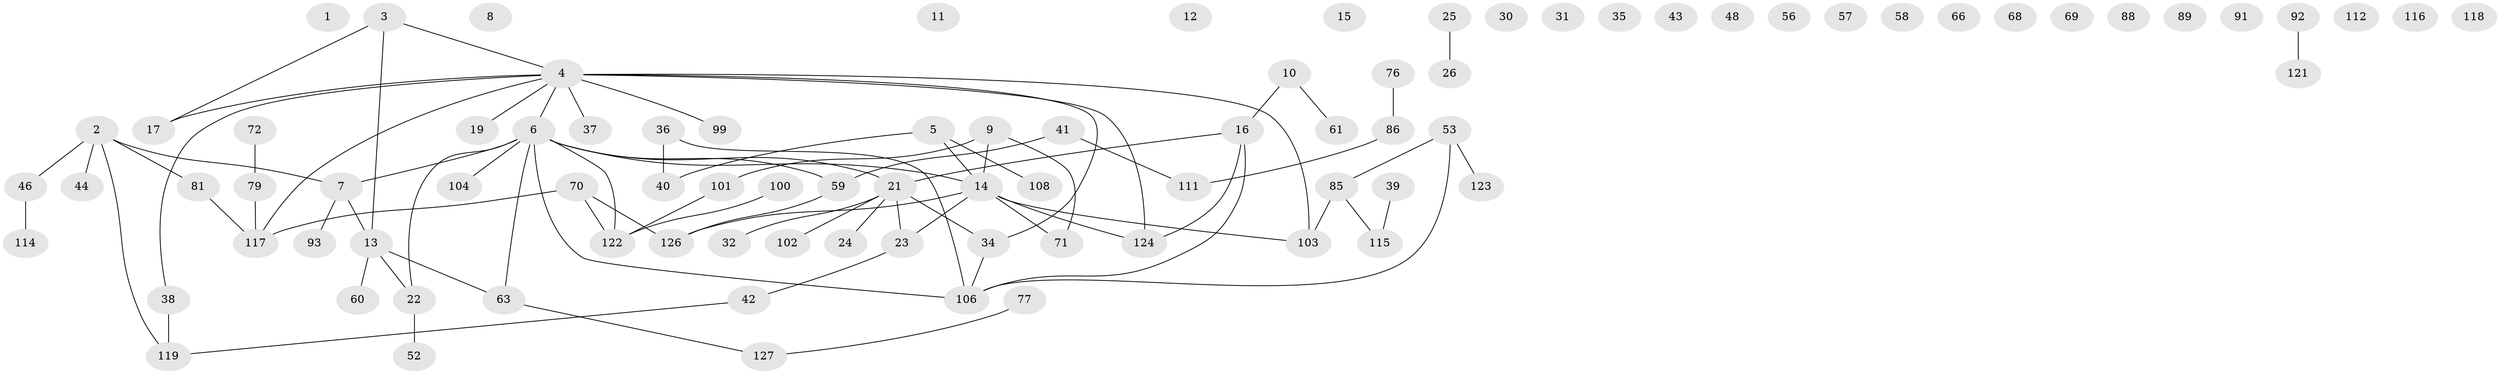 // original degree distribution, {0: 0.1732283464566929, 3: 0.1732283464566929, 2: 0.2283464566929134, 4: 0.12598425196850394, 1: 0.2440944881889764, 5: 0.05511811023622047}
// Generated by graph-tools (version 1.1) at 2025/16/03/04/25 18:16:26]
// undirected, 88 vertices, 84 edges
graph export_dot {
graph [start="1"]
  node [color=gray90,style=filled];
  1;
  2 [super="+50+95+96"];
  3 [super="+20+28"];
  4 [super="+54+80+120+125"];
  5 [super="+27"];
  6 [super="+83+94+105"];
  7 [super="+29+73+82"];
  8;
  9 [super="+65+67"];
  10 [super="+75"];
  11;
  12;
  13 [super="+64+110"];
  14 [super="+18+51+87"];
  15;
  16 [super="+98"];
  17;
  19 [super="+74"];
  21 [super="+33+84+109"];
  22 [super="+55+113"];
  23 [super="+49+62"];
  24;
  25 [super="+78"];
  26 [super="+90"];
  30;
  31;
  32;
  34 [super="+47+107"];
  35;
  36 [super="+97"];
  37 [super="+45"];
  38;
  39;
  40;
  41;
  42;
  43;
  44;
  46;
  48;
  52;
  53;
  56;
  57;
  58;
  59;
  60;
  61;
  63;
  66;
  68;
  69;
  70;
  71;
  72;
  76;
  77;
  79;
  81;
  85;
  86;
  88;
  89;
  91;
  92;
  93;
  99;
  100;
  101;
  102;
  103;
  104;
  106;
  108;
  111;
  112;
  114;
  115;
  116;
  117;
  118;
  119;
  121;
  122;
  123;
  124;
  126;
  127;
  2 -- 81;
  2 -- 119;
  2 -- 44;
  2 -- 46;
  2 -- 7;
  3 -- 17;
  3 -- 13 [weight=2];
  3 -- 4;
  4 -- 99;
  4 -- 38;
  4 -- 124;
  4 -- 103 [weight=2];
  4 -- 117;
  4 -- 6;
  4 -- 17;
  4 -- 19;
  4 -- 34;
  4 -- 37;
  5 -- 40;
  5 -- 108;
  5 -- 14;
  6 -- 106;
  6 -- 22 [weight=2];
  6 -- 104;
  6 -- 122;
  6 -- 63;
  6 -- 59;
  6 -- 7;
  6 -- 14;
  6 -- 21;
  7 -- 93;
  7 -- 13;
  9 -- 101;
  9 -- 14;
  9 -- 71;
  10 -- 61;
  10 -- 16;
  13 -- 63;
  13 -- 60;
  13 -- 22;
  14 -- 124;
  14 -- 71;
  14 -- 126;
  14 -- 103;
  14 -- 23;
  16 -- 106;
  16 -- 124;
  16 -- 21;
  21 -- 24;
  21 -- 32;
  21 -- 23;
  21 -- 102;
  21 -- 34 [weight=2];
  22 -- 52;
  23 -- 42;
  25 -- 26;
  34 -- 106;
  36 -- 106;
  36 -- 40;
  38 -- 119;
  39 -- 115;
  41 -- 59;
  41 -- 111;
  42 -- 119;
  46 -- 114;
  53 -- 85;
  53 -- 106;
  53 -- 123;
  59 -- 126;
  63 -- 127;
  70 -- 117;
  70 -- 122;
  70 -- 126;
  72 -- 79;
  76 -- 86;
  77 -- 127;
  79 -- 117;
  81 -- 117;
  85 -- 103;
  85 -- 115;
  86 -- 111;
  92 -- 121;
  100 -- 122;
  101 -- 122;
}
